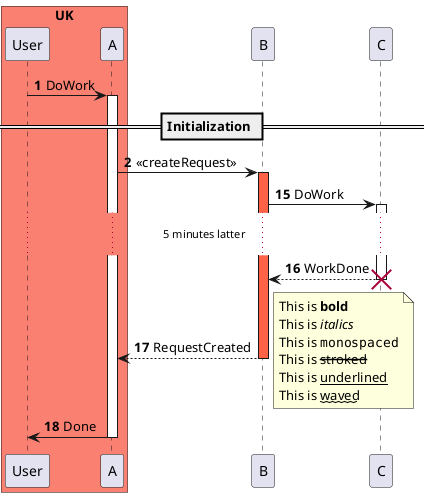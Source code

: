 @startuml
autonumber
box "UK" #salmon
  participant User
  participant A
end box

User -> A: DoWork
activate A
== Initialization ==

A -> B: << createRequest >>
activate B #tomato
autonumber 15
B -> C: DoWork
activate C 
...5 minutes latter...
C --> B: WorkDone
destroy C
B --> A: RequestCreated
deactivate B
note right
  This is **bold**
  This is //italics//
  This is ""monospaced""
  This is --stroked--
  This is __underlined__
  This is ~~waved~~
end note
A -> User: Done
deactivate A
@enduml
